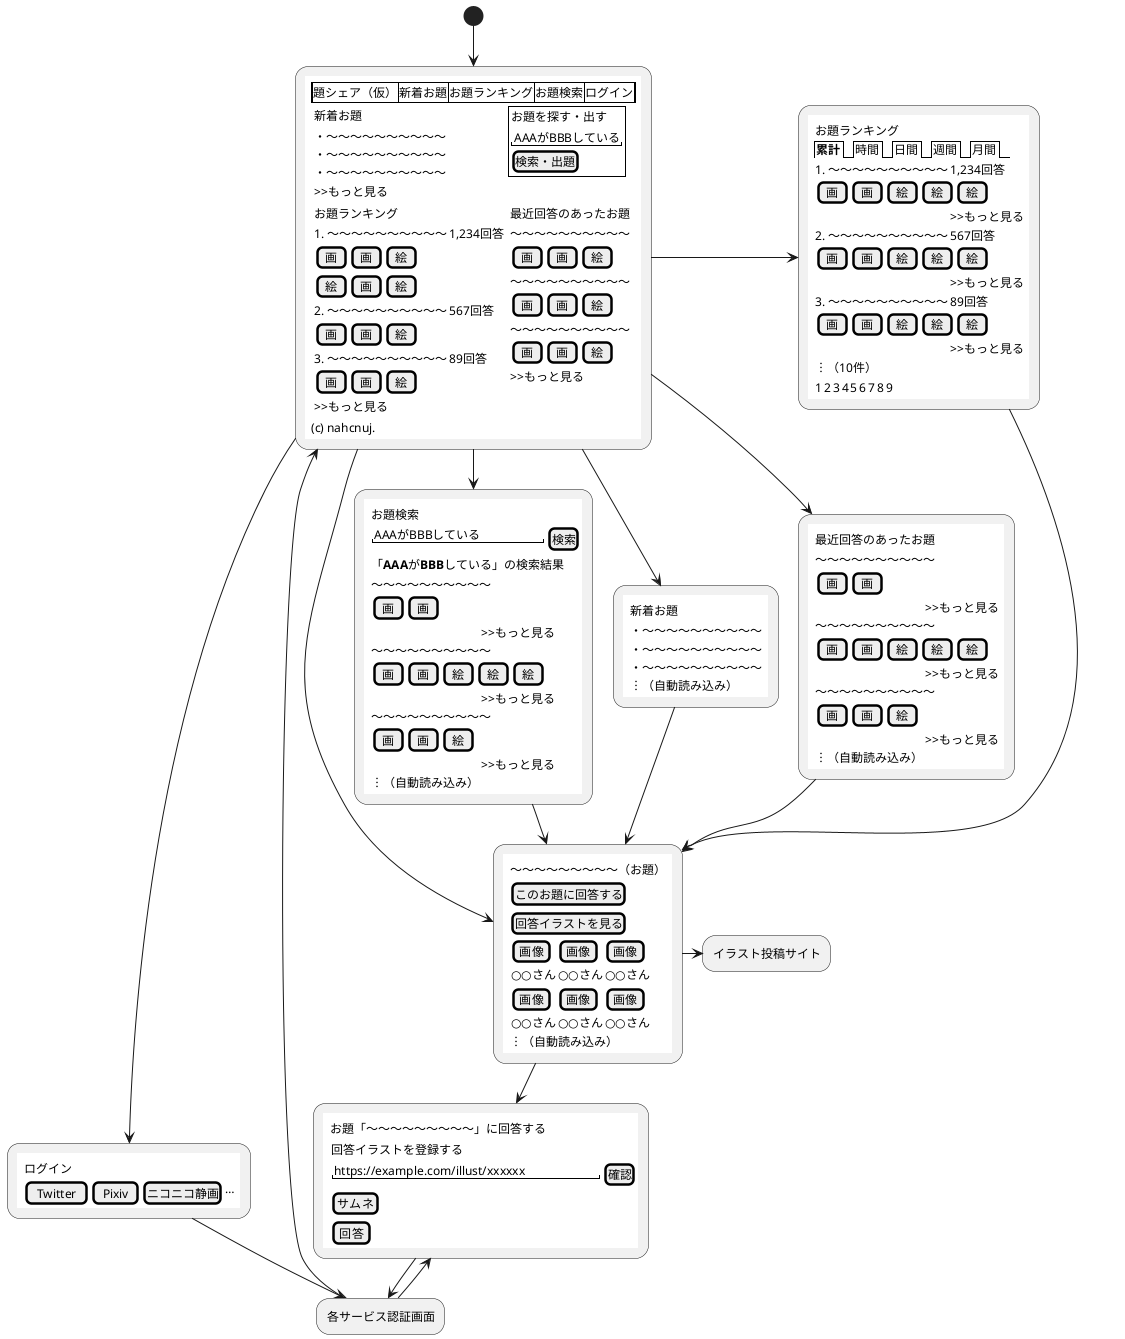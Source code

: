 @startuml wireframe
skinparam DefaultFontName IPAexGothic
(*) --> "{{
  salt
  {
    {+ {!
      題シェア（仮） | 新着お題 | お題ランキング | お題検索 | ログイン
    } }

    {
      {
        { 新着お題 }

        {
          ・～～～～～～～～～～
          ・～～～～～～～～～～
          ・～～～～～～～～～～
          >>もっと見る
        }
      } | {
        {+
          { お題を探す・出す }
          {
            "AAAがBBBしている"
            [ 検索・出題 ]
          }
        }
      }

      {
        { お題ランキング }

        {
          1. ～～～～～～～～～～ | 1,234回答
          { [ 画 ] | [ 画 ] | [ 絵 ] } | *
          { [ 絵 ] | [ 画 ] | [ 絵 ] } | *

          2. ～～～～～～～～～～ | 567回答
          { [ 画 ] | [ 画 ] | [ 絵 ] } | *

          3. ～～～～～～～～～～ | 89回答
          { [ 画 ] | [ 画 ] | [ 絵 ] } | *

          >>もっと見る | *
        }
      } | {
        { 最近回答のあったお題 }

        {
          ～～～～～～～～～～
          { [ 画 ] | [ 画 ] | [ 絵 ] }
          ～～～～～～～～～～
          { [ 画 ] | [ 画 ] | [ 絵 ] }
          ～～～～～～～～～～
          { [ 画 ] | [ 画 ] | [ 絵 ] }

          >>もっと見る
        }
      }
    }

    (c) nahcnuj.
  }
}}" as index

index --> "{{
  salt
  {
    { ログイン }

    { [Twitter] | [Pixiv] | [ニコニコ静画] | … }
  }
}}" as login
login --> "各サービス認証画面" as authenticator
authenticator --> index

index --> "{{
  salt
  {
    { お題検索 }

    { "AAAがBBBしている          " | [検索] }

    { 「<b>AAA</b>が<b>BBB</b>している」の検索結果 }
    
    {
      ～～～～～～～～～～ | *
      { [ 画 ] | [ 画 ] } | *
      {} | >>もっと見る

      ～～～～～～～～～～ | *
      { [ 画 ] | [ 画 ] | [ 絵 ] | [ 絵 ] | [ 絵 ] } | *
      {} | >>もっと見る

      ～～～～～～～～～～ | *
      { [ 画 ] | [ 画 ] | [ 絵 ] } | *
      {} | >>もっと見る

      ︙（自動読み込み）
    }
  }
}}" as search_ideas

index --> "{{
  salt
  {
    { 新着お題 }

    {
      ・～～～～～～～～～～
      ・～～～～～～～～～～
      ・～～～～～～～～～～
      ︙（自動読み込み）
    }
  }
}}" as recent_ideas

index -right-> "{{
  salt
  {
    { お題ランキング }

    {/ <b>累計</b> | 時間 | 日間 | 週間 | 月間 }
    {
      1. ～～～～～～～～～～ | 1,234回答
      { [ 画 ] | [ 画 ] | [ 絵 ] | [ 絵 ] | [ 絵 ] } | *
      {} | >>もっと見る

      2. ～～～～～～～～～～ | 567回答
      { [ 画 ] | [ 画 ] | [ 絵 ] | [ 絵 ] | [ 絵 ] } | *
      {} | >>もっと見る

      3. ～～～～～～～～～～ | 89回答
      { [ 画 ] | [ 画 ] | [ 絵 ] | [ 絵 ] | [ 絵 ] } | *
      {} | >>もっと見る

      ︙（10件）
    }

    { 1 | 2 | 3 | 4 | 5 | 6 | 7 | 8 | 9 }
  }
}}" as idea_ranking

index --> "{{
  salt
  {
    { 最近回答のあったお題 }
    
    {
      ～～～～～～～～～～ | *
      { [ 画 ] | [ 画 ] } | *
      {} | >>もっと見る

      ～～～～～～～～～～ | *
      { [ 画 ] | [ 画 ] | [ 絵 ] | [ 絵 ] | [ 絵 ] } | *
      {} | >>もっと見る

      ～～～～～～～～～～ | *
      { [ 画 ] | [ 画 ] | [ 絵 ] } | *
      {} | >>もっと見る

      ︙（自動読み込み）
    }
  }
}}" as recent_responded_ideas

recent_ideas --> "{{
  salt
  {
    {
      ～～～～～～～～～（お題）
    }

    {
      [ このお題に回答する ]
    }

    {
      [ 回答イラストを見る ]

      {
        [ 画像 ] | [ 画像 ] | [ 画像 ]
        ○○さん | ○○さん | ○○さん
      }

      {
        [ 画像 ] | [ 画像 ] | [ 画像 ]
        ○○さん | ○○さん | ○○さん
      }

      ︙（自動読み込み）
    }
  }
}}" as idea_detail
idea_ranking --> idea_detail
recent_responded_ideas --> idea_detail
index --> idea_detail
search_ideas --> idea_detail

idea_detail -right-> "イラスト投稿サイト"

idea_detail --> "{{
  salt
  {
    {
      お題「～～～～～～～～～」に回答する
    }

    {
      { 回答イラストを登録する }

      { "https://example.com/illust/xxxxxx" | [確認] }

      { [ サムネ ] }

      { [ 回答 ] }
    }
  }
}}" as respond
respond --> authenticator
authenticator --> respond

@enduml
